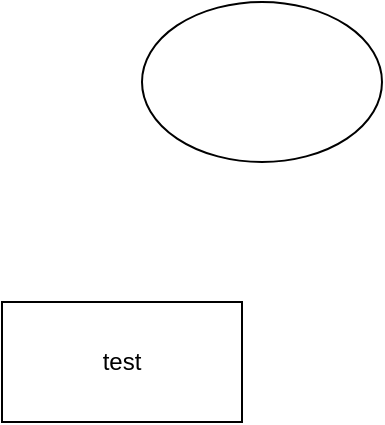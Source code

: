 <mxfile version="13.0.9">
    <diagram id="3XswUeT6etxU8jje-oQM">
        vZM7U4QwEIB/TXog98DW89TGisI6Q1aSmUCYsAj46w1meQ3ezNlYkXy7m8eXhfFL2b84Uas3K8GwJJI9408sSeLT+eA/IxkCOT5EARROS0paQKa/gOCU1moJzSYRrTWo6y3MbVVBjhsmnLPdNu3Dmu2utShgB7JcmD191xJVoOkxWvgr6EJNO8cRRUoxJRNolJC2WyF+ZfzirMUwKvsLmFHe5CXUPd+IzgdzUOE9BUko+BSmpbshNEhnw2G6sLNtJWGsiRh/7JRGyGqRj9HOP7FnCkvjZ7Ef0pLgEPqbx4rny/ouAVsCusGnUEFyJj/UIElK827RHU8O1Ur1iZigFy7mpRcJfkAefnfCd052PnyB7zX4Fxf8sHUR8ztdpH934adL7/3EVn8wv34D
    </diagram>
</mxfile>
